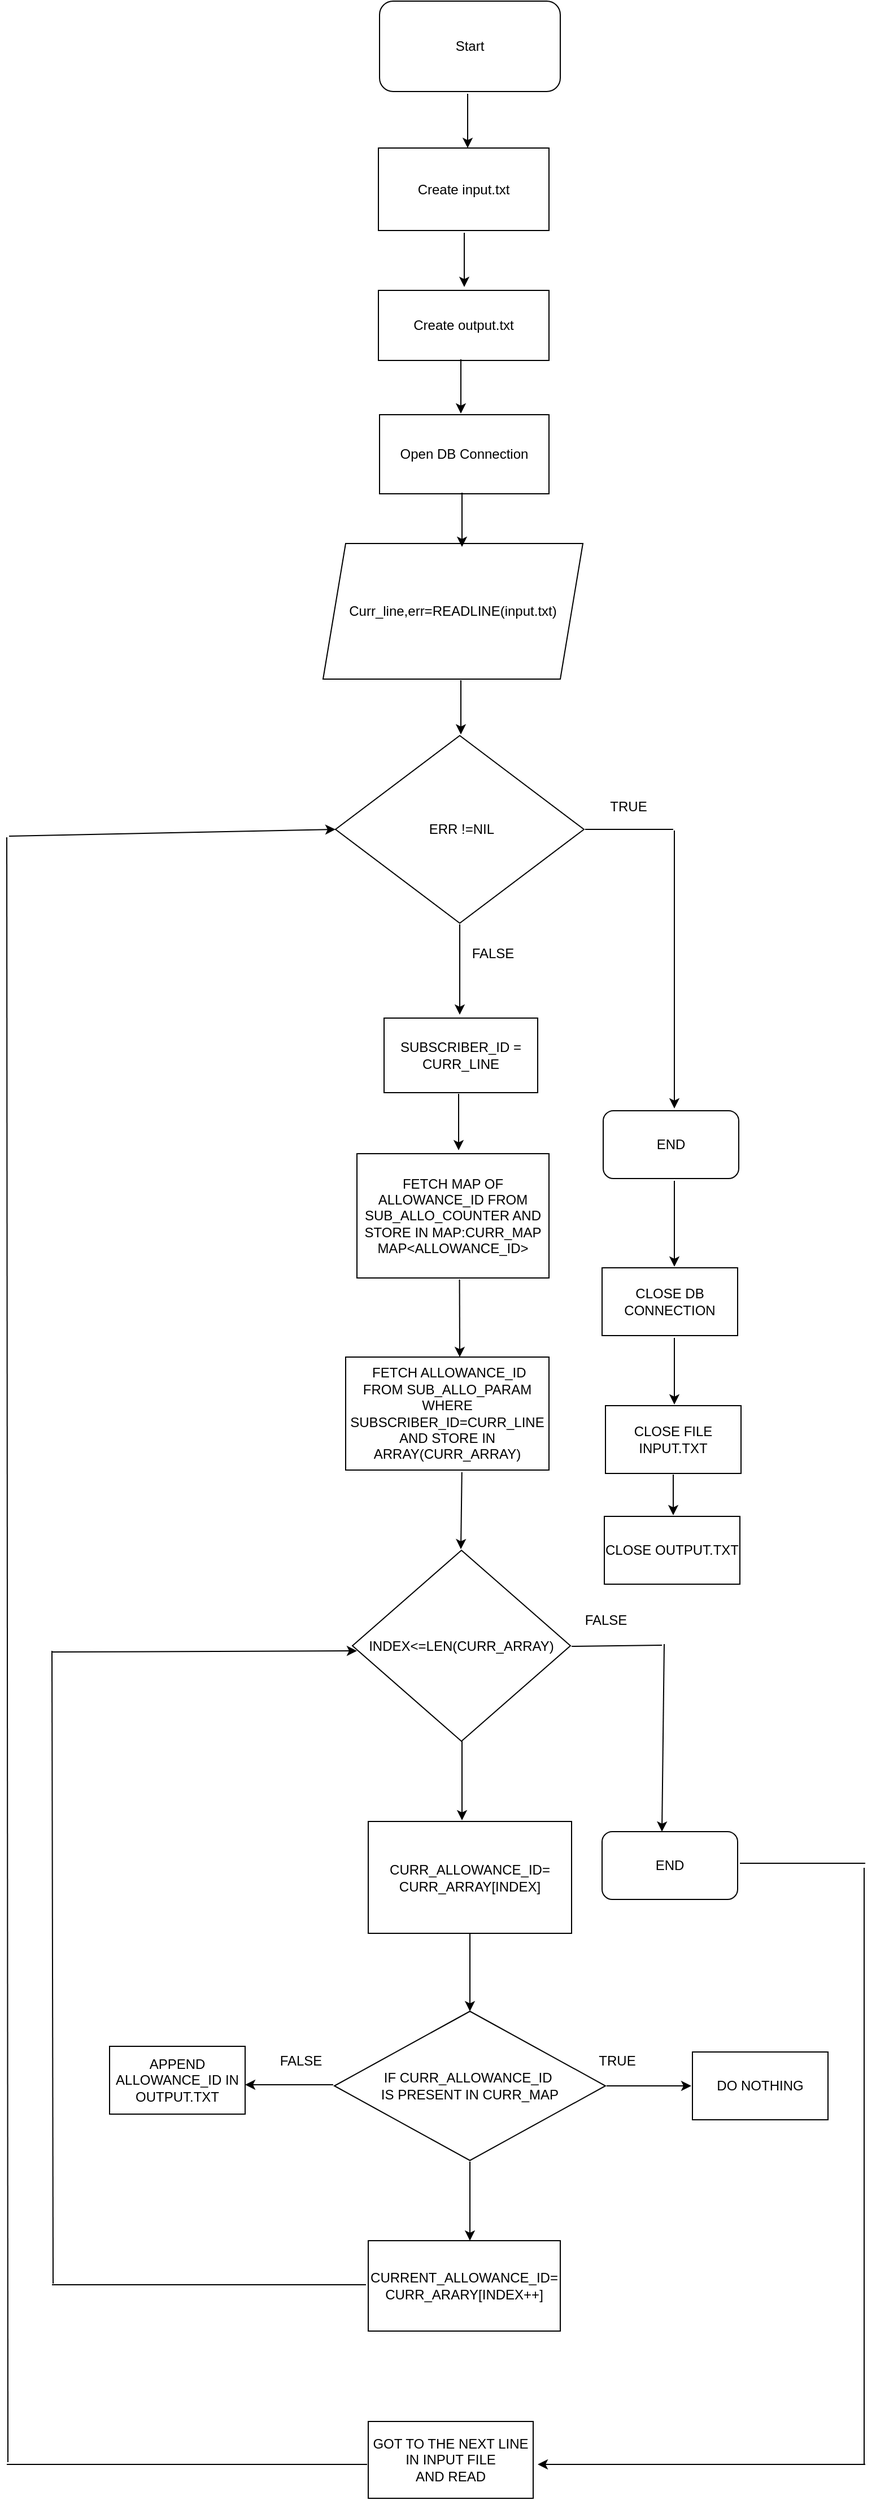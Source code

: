 <mxfile version="24.3.1" type="github">
  <diagram id="C5RBs43oDa-KdzZeNtuy" name="Page-1">
    <mxGraphModel dx="926" dy="495" grid="1" gridSize="10" guides="1" tooltips="1" connect="1" arrows="1" fold="1" page="1" pageScale="1" pageWidth="827" pageHeight="1169" math="0" shadow="0">
      <root>
        <mxCell id="WIyWlLk6GJQsqaUBKTNV-0" />
        <mxCell id="WIyWlLk6GJQsqaUBKTNV-1" parent="WIyWlLk6GJQsqaUBKTNV-0" />
        <mxCell id="4eyrsKKrzkqtE2-U9tnP-0" value="Start" style="rounded=1;whiteSpace=wrap;html=1;" vertex="1" parent="WIyWlLk6GJQsqaUBKTNV-1">
          <mxGeometry x="370" y="20" width="160" height="80" as="geometry" />
        </mxCell>
        <mxCell id="4eyrsKKrzkqtE2-U9tnP-2" value="Create input.txt" style="rounded=0;whiteSpace=wrap;html=1;" vertex="1" parent="WIyWlLk6GJQsqaUBKTNV-1">
          <mxGeometry x="369" y="150" width="151" height="73" as="geometry" />
        </mxCell>
        <mxCell id="4eyrsKKrzkqtE2-U9tnP-4" value="Create output.txt" style="rounded=0;whiteSpace=wrap;html=1;" vertex="1" parent="WIyWlLk6GJQsqaUBKTNV-1">
          <mxGeometry x="369" y="276" width="151" height="62" as="geometry" />
        </mxCell>
        <mxCell id="4eyrsKKrzkqtE2-U9tnP-6" value="Open DB Connection" style="rounded=0;whiteSpace=wrap;html=1;" vertex="1" parent="WIyWlLk6GJQsqaUBKTNV-1">
          <mxGeometry x="370" y="386" width="150" height="70" as="geometry" />
        </mxCell>
        <mxCell id="4eyrsKKrzkqtE2-U9tnP-8" value="Curr_line,err=READLINE(input.txt)" style="shape=parallelogram;perimeter=parallelogramPerimeter;whiteSpace=wrap;html=1;fixedSize=1;" vertex="1" parent="WIyWlLk6GJQsqaUBKTNV-1">
          <mxGeometry x="320" y="500" width="230" height="120" as="geometry" />
        </mxCell>
        <mxCell id="4eyrsKKrzkqtE2-U9tnP-11" value="" style="endArrow=classic;html=1;rounded=0;" edge="1" parent="WIyWlLk6GJQsqaUBKTNV-1">
          <mxGeometry width="50" height="50" relative="1" as="geometry">
            <mxPoint x="448" y="102" as="sourcePoint" />
            <mxPoint x="448" y="150" as="targetPoint" />
          </mxGeometry>
        </mxCell>
        <mxCell id="4eyrsKKrzkqtE2-U9tnP-12" value="" style="endArrow=classic;html=1;rounded=0;" edge="1" parent="WIyWlLk6GJQsqaUBKTNV-1">
          <mxGeometry width="50" height="50" relative="1" as="geometry">
            <mxPoint x="445" y="225" as="sourcePoint" />
            <mxPoint x="445" y="273" as="targetPoint" />
          </mxGeometry>
        </mxCell>
        <mxCell id="4eyrsKKrzkqtE2-U9tnP-13" value="" style="endArrow=classic;html=1;rounded=0;" edge="1" parent="WIyWlLk6GJQsqaUBKTNV-1">
          <mxGeometry width="50" height="50" relative="1" as="geometry">
            <mxPoint x="442" y="337" as="sourcePoint" />
            <mxPoint x="442" y="385" as="targetPoint" />
          </mxGeometry>
        </mxCell>
        <mxCell id="4eyrsKKrzkqtE2-U9tnP-14" value="" style="endArrow=classic;html=1;rounded=0;" edge="1" parent="WIyWlLk6GJQsqaUBKTNV-1">
          <mxGeometry width="50" height="50" relative="1" as="geometry">
            <mxPoint x="443" y="455" as="sourcePoint" />
            <mxPoint x="443" y="503" as="targetPoint" />
          </mxGeometry>
        </mxCell>
        <mxCell id="4eyrsKKrzkqtE2-U9tnP-15" value="" style="endArrow=classic;html=1;rounded=0;" edge="1" parent="WIyWlLk6GJQsqaUBKTNV-1">
          <mxGeometry width="50" height="50" relative="1" as="geometry">
            <mxPoint x="442" y="621" as="sourcePoint" />
            <mxPoint x="442" y="669" as="targetPoint" />
          </mxGeometry>
        </mxCell>
        <mxCell id="4eyrsKKrzkqtE2-U9tnP-16" value="&amp;nbsp;ERR !=NIL" style="rhombus;whiteSpace=wrap;html=1;" vertex="1" parent="WIyWlLk6GJQsqaUBKTNV-1">
          <mxGeometry x="331" y="670" width="220" height="166" as="geometry" />
        </mxCell>
        <mxCell id="4eyrsKKrzkqtE2-U9tnP-17" value="" style="endArrow=none;html=1;rounded=0;" edge="1" parent="WIyWlLk6GJQsqaUBKTNV-1">
          <mxGeometry width="50" height="50" relative="1" as="geometry">
            <mxPoint x="552" y="753" as="sourcePoint" />
            <mxPoint x="630" y="753" as="targetPoint" />
          </mxGeometry>
        </mxCell>
        <mxCell id="4eyrsKKrzkqtE2-U9tnP-18" value="TRUE" style="text;html=1;align=center;verticalAlign=middle;resizable=0;points=[];autosize=1;strokeColor=none;fillColor=none;" vertex="1" parent="WIyWlLk6GJQsqaUBKTNV-1">
          <mxGeometry x="560" y="718" width="60" height="30" as="geometry" />
        </mxCell>
        <mxCell id="4eyrsKKrzkqtE2-U9tnP-19" value="" style="endArrow=classic;html=1;rounded=0;" edge="1" parent="WIyWlLk6GJQsqaUBKTNV-1">
          <mxGeometry width="50" height="50" relative="1" as="geometry">
            <mxPoint x="631" y="754" as="sourcePoint" />
            <mxPoint x="631" y="1000" as="targetPoint" />
          </mxGeometry>
        </mxCell>
        <mxCell id="4eyrsKKrzkqtE2-U9tnP-20" value="END" style="rounded=1;whiteSpace=wrap;html=1;" vertex="1" parent="WIyWlLk6GJQsqaUBKTNV-1">
          <mxGeometry x="568" y="1002" width="120" height="60" as="geometry" />
        </mxCell>
        <mxCell id="4eyrsKKrzkqtE2-U9tnP-21" value="" style="endArrow=classic;html=1;rounded=0;" edge="1" parent="WIyWlLk6GJQsqaUBKTNV-1">
          <mxGeometry width="50" height="50" relative="1" as="geometry">
            <mxPoint x="441" y="837" as="sourcePoint" />
            <mxPoint x="441" y="917" as="targetPoint" />
          </mxGeometry>
        </mxCell>
        <mxCell id="4eyrsKKrzkqtE2-U9tnP-22" value="FALSE" style="text;html=1;align=center;verticalAlign=middle;resizable=0;points=[];autosize=1;strokeColor=none;fillColor=none;" vertex="1" parent="WIyWlLk6GJQsqaUBKTNV-1">
          <mxGeometry x="440" y="848" width="60" height="30" as="geometry" />
        </mxCell>
        <mxCell id="4eyrsKKrzkqtE2-U9tnP-23" value="SUBSCRIBER_ID = CURR_LINE" style="rounded=0;whiteSpace=wrap;html=1;" vertex="1" parent="WIyWlLk6GJQsqaUBKTNV-1">
          <mxGeometry x="374" y="920" width="136" height="66" as="geometry" />
        </mxCell>
        <mxCell id="4eyrsKKrzkqtE2-U9tnP-24" value="" style="endArrow=classic;html=1;rounded=0;" edge="1" parent="WIyWlLk6GJQsqaUBKTNV-1">
          <mxGeometry width="50" height="50" relative="1" as="geometry">
            <mxPoint x="440" y="987" as="sourcePoint" />
            <mxPoint x="440" y="1037" as="targetPoint" />
          </mxGeometry>
        </mxCell>
        <mxCell id="4eyrsKKrzkqtE2-U9tnP-25" value="FETCH MAP OF ALLOWANCE_ID FROM SUB_ALLO_COUNTER AND STORE IN MAP:CURR_MAP MAP&amp;lt;ALLOWANCE_ID&amp;gt;" style="rounded=0;whiteSpace=wrap;html=1;" vertex="1" parent="WIyWlLk6GJQsqaUBKTNV-1">
          <mxGeometry x="350" y="1040" width="170" height="110" as="geometry" />
        </mxCell>
        <mxCell id="4eyrsKKrzkqtE2-U9tnP-26" value="" style="endArrow=classic;html=1;rounded=0;exitX=0.587;exitY=1.031;exitDx=0;exitDy=0;exitPerimeter=0;" edge="1" parent="WIyWlLk6GJQsqaUBKTNV-1">
          <mxGeometry width="50" height="50" relative="1" as="geometry">
            <mxPoint x="440.79" y="1151.41" as="sourcePoint" />
            <mxPoint x="441" y="1220" as="targetPoint" />
          </mxGeometry>
        </mxCell>
        <mxCell id="4eyrsKKrzkqtE2-U9tnP-27" value="&amp;nbsp;FETCH ALLOWANCE_ID FROM SUB_ALLO_PARAM WHERE SUBSCRIBER_ID=CURR_LINE AND STORE IN ARRAY(CURR_ARRAY)" style="rounded=0;whiteSpace=wrap;html=1;" vertex="1" parent="WIyWlLk6GJQsqaUBKTNV-1">
          <mxGeometry x="340" y="1220" width="180" height="100" as="geometry" />
        </mxCell>
        <mxCell id="4eyrsKKrzkqtE2-U9tnP-29" value="" style="endArrow=classic;html=1;rounded=0;exitX=0.616;exitY=1.039;exitDx=0;exitDy=0;exitPerimeter=0;" edge="1" parent="WIyWlLk6GJQsqaUBKTNV-1">
          <mxGeometry width="50" height="50" relative="1" as="geometry">
            <mxPoint x="442.88" y="1321.9" as="sourcePoint" />
            <mxPoint x="442" y="1390" as="targetPoint" />
          </mxGeometry>
        </mxCell>
        <mxCell id="4eyrsKKrzkqtE2-U9tnP-30" value="INDEX&amp;lt;=LEN(CURR_ARRAY)" style="rhombus;whiteSpace=wrap;html=1;" vertex="1" parent="WIyWlLk6GJQsqaUBKTNV-1">
          <mxGeometry x="346" y="1391" width="193" height="169" as="geometry" />
        </mxCell>
        <mxCell id="4eyrsKKrzkqtE2-U9tnP-31" value="" style="endArrow=none;html=1;rounded=0;" edge="1" parent="WIyWlLk6GJQsqaUBKTNV-1">
          <mxGeometry width="50" height="50" relative="1" as="geometry">
            <mxPoint x="540" y="1476" as="sourcePoint" />
            <mxPoint x="620" y="1475" as="targetPoint" />
          </mxGeometry>
        </mxCell>
        <mxCell id="4eyrsKKrzkqtE2-U9tnP-32" value="" style="endArrow=classic;html=1;rounded=0;" edge="1" parent="WIyWlLk6GJQsqaUBKTNV-1">
          <mxGeometry width="50" height="50" relative="1" as="geometry">
            <mxPoint x="622" y="1474" as="sourcePoint" />
            <mxPoint x="620" y="1640" as="targetPoint" />
          </mxGeometry>
        </mxCell>
        <mxCell id="4eyrsKKrzkqtE2-U9tnP-33" value="FALSE" style="text;html=1;align=center;verticalAlign=middle;resizable=0;points=[];autosize=1;strokeColor=none;fillColor=none;" vertex="1" parent="WIyWlLk6GJQsqaUBKTNV-1">
          <mxGeometry x="540" y="1438" width="60" height="30" as="geometry" />
        </mxCell>
        <mxCell id="4eyrsKKrzkqtE2-U9tnP-34" value="END" style="rounded=1;whiteSpace=wrap;html=1;" vertex="1" parent="WIyWlLk6GJQsqaUBKTNV-1">
          <mxGeometry x="567" y="1640" width="120" height="60" as="geometry" />
        </mxCell>
        <mxCell id="4eyrsKKrzkqtE2-U9tnP-35" value="" style="endArrow=classic;html=1;rounded=0;" edge="1" parent="WIyWlLk6GJQsqaUBKTNV-1">
          <mxGeometry width="50" height="50" relative="1" as="geometry">
            <mxPoint x="443" y="1560" as="sourcePoint" />
            <mxPoint x="443" y="1630" as="targetPoint" />
          </mxGeometry>
        </mxCell>
        <mxCell id="4eyrsKKrzkqtE2-U9tnP-36" value="CURR_ALLOWANCE_ID=&lt;div&gt;CURR_ARRAY[INDEX]&lt;/div&gt;" style="rounded=0;whiteSpace=wrap;html=1;" vertex="1" parent="WIyWlLk6GJQsqaUBKTNV-1">
          <mxGeometry x="360" y="1631" width="180" height="99" as="geometry" />
        </mxCell>
        <mxCell id="4eyrsKKrzkqtE2-U9tnP-37" value="" style="endArrow=classic;html=1;rounded=0;exitX=0.5;exitY=1;exitDx=0;exitDy=0;" edge="1" parent="WIyWlLk6GJQsqaUBKTNV-1" source="4eyrsKKrzkqtE2-U9tnP-36">
          <mxGeometry width="50" height="50" relative="1" as="geometry">
            <mxPoint x="400" y="1849" as="sourcePoint" />
            <mxPoint x="450" y="1799" as="targetPoint" />
          </mxGeometry>
        </mxCell>
        <mxCell id="4eyrsKKrzkqtE2-U9tnP-38" value="IF CURR_ALLOWANCE_ID&amp;nbsp;&lt;div&gt;IS PRESENT IN CURR_MAP&lt;/div&gt;" style="rhombus;whiteSpace=wrap;html=1;" vertex="1" parent="WIyWlLk6GJQsqaUBKTNV-1">
          <mxGeometry x="330" y="1799" width="240" height="132" as="geometry" />
        </mxCell>
        <mxCell id="4eyrsKKrzkqtE2-U9tnP-39" value="" style="endArrow=classic;html=1;rounded=0;" edge="1" parent="WIyWlLk6GJQsqaUBKTNV-1">
          <mxGeometry width="50" height="50" relative="1" as="geometry">
            <mxPoint x="571" y="1865" as="sourcePoint" />
            <mxPoint x="646" y="1865" as="targetPoint" />
          </mxGeometry>
        </mxCell>
        <mxCell id="4eyrsKKrzkqtE2-U9tnP-40" value="DO NOTHING" style="rounded=0;whiteSpace=wrap;html=1;" vertex="1" parent="WIyWlLk6GJQsqaUBKTNV-1">
          <mxGeometry x="647" y="1835" width="120" height="60" as="geometry" />
        </mxCell>
        <mxCell id="4eyrsKKrzkqtE2-U9tnP-41" value="TRUE" style="text;html=1;align=center;verticalAlign=middle;resizable=0;points=[];autosize=1;strokeColor=none;fillColor=none;" vertex="1" parent="WIyWlLk6GJQsqaUBKTNV-1">
          <mxGeometry x="550" y="1828" width="60" height="30" as="geometry" />
        </mxCell>
        <mxCell id="4eyrsKKrzkqtE2-U9tnP-42" value="" style="endArrow=classic;html=1;rounded=0;" edge="1" parent="WIyWlLk6GJQsqaUBKTNV-1">
          <mxGeometry width="50" height="50" relative="1" as="geometry">
            <mxPoint x="329" y="1864" as="sourcePoint" />
            <mxPoint x="251" y="1864" as="targetPoint" />
          </mxGeometry>
        </mxCell>
        <mxCell id="4eyrsKKrzkqtE2-U9tnP-43" value="FALSE" style="text;html=1;align=center;verticalAlign=middle;resizable=0;points=[];autosize=1;strokeColor=none;fillColor=none;" vertex="1" parent="WIyWlLk6GJQsqaUBKTNV-1">
          <mxGeometry x="270" y="1828" width="60" height="30" as="geometry" />
        </mxCell>
        <mxCell id="4eyrsKKrzkqtE2-U9tnP-44" value="APPEND ALLOWANCE_ID IN&lt;div&gt;OUTPUT.TXT&lt;/div&gt;" style="rounded=0;whiteSpace=wrap;html=1;" vertex="1" parent="WIyWlLk6GJQsqaUBKTNV-1">
          <mxGeometry x="131" y="1830" width="120" height="60" as="geometry" />
        </mxCell>
        <mxCell id="4eyrsKKrzkqtE2-U9tnP-45" value="" style="endArrow=classic;html=1;rounded=0;" edge="1" parent="WIyWlLk6GJQsqaUBKTNV-1">
          <mxGeometry width="50" height="50" relative="1" as="geometry">
            <mxPoint x="450" y="1932" as="sourcePoint" />
            <mxPoint x="450" y="2002" as="targetPoint" />
          </mxGeometry>
        </mxCell>
        <mxCell id="4eyrsKKrzkqtE2-U9tnP-46" value="CURRENT_ALLOWANCE_ID=&lt;div&gt;CURR_ARARY[INDEX++]&lt;/div&gt;" style="rounded=0;whiteSpace=wrap;html=1;" vertex="1" parent="WIyWlLk6GJQsqaUBKTNV-1">
          <mxGeometry x="360" y="2002" width="170" height="80" as="geometry" />
        </mxCell>
        <mxCell id="4eyrsKKrzkqtE2-U9tnP-47" value="" style="endArrow=none;html=1;rounded=0;" edge="1" parent="WIyWlLk6GJQsqaUBKTNV-1">
          <mxGeometry width="50" height="50" relative="1" as="geometry">
            <mxPoint x="80" y="2041" as="sourcePoint" />
            <mxPoint x="358" y="2041" as="targetPoint" />
          </mxGeometry>
        </mxCell>
        <mxCell id="4eyrsKKrzkqtE2-U9tnP-48" value="" style="endArrow=none;html=1;rounded=0;" edge="1" parent="WIyWlLk6GJQsqaUBKTNV-1">
          <mxGeometry width="50" height="50" relative="1" as="geometry">
            <mxPoint x="81" y="2040" as="sourcePoint" />
            <mxPoint x="80" y="1480" as="targetPoint" />
          </mxGeometry>
        </mxCell>
        <mxCell id="4eyrsKKrzkqtE2-U9tnP-50" value="" style="endArrow=classic;html=1;rounded=0;" edge="1" parent="WIyWlLk6GJQsqaUBKTNV-1">
          <mxGeometry width="50" height="50" relative="1" as="geometry">
            <mxPoint x="80" y="1481" as="sourcePoint" />
            <mxPoint x="350" y="1480" as="targetPoint" />
          </mxGeometry>
        </mxCell>
        <mxCell id="4eyrsKKrzkqtE2-U9tnP-52" value="GOT TO THE NEXT LINE&lt;div&gt;IN INPUT FILE&lt;/div&gt;&lt;div&gt;AND READ&lt;/div&gt;" style="rounded=0;whiteSpace=wrap;html=1;" vertex="1" parent="WIyWlLk6GJQsqaUBKTNV-1">
          <mxGeometry x="360" y="2162" width="146" height="68" as="geometry" />
        </mxCell>
        <mxCell id="4eyrsKKrzkqtE2-U9tnP-53" value="" style="endArrow=none;html=1;rounded=0;" edge="1" parent="WIyWlLk6GJQsqaUBKTNV-1">
          <mxGeometry width="50" height="50" relative="1" as="geometry">
            <mxPoint x="689" y="1668" as="sourcePoint" />
            <mxPoint x="800" y="1668" as="targetPoint" />
          </mxGeometry>
        </mxCell>
        <mxCell id="4eyrsKKrzkqtE2-U9tnP-55" value="" style="endArrow=none;html=1;rounded=0;" edge="1" parent="WIyWlLk6GJQsqaUBKTNV-1">
          <mxGeometry width="50" height="50" relative="1" as="geometry">
            <mxPoint x="799" y="2200" as="sourcePoint" />
            <mxPoint x="799" y="1672" as="targetPoint" />
          </mxGeometry>
        </mxCell>
        <mxCell id="4eyrsKKrzkqtE2-U9tnP-56" value="" style="endArrow=classic;html=1;rounded=0;" edge="1" parent="WIyWlLk6GJQsqaUBKTNV-1">
          <mxGeometry width="50" height="50" relative="1" as="geometry">
            <mxPoint x="800" y="2200" as="sourcePoint" />
            <mxPoint x="510" y="2200" as="targetPoint" />
          </mxGeometry>
        </mxCell>
        <mxCell id="4eyrsKKrzkqtE2-U9tnP-57" value="" style="endArrow=none;html=1;rounded=0;" edge="1" parent="WIyWlLk6GJQsqaUBKTNV-1">
          <mxGeometry width="50" height="50" relative="1" as="geometry">
            <mxPoint x="40" y="2200" as="sourcePoint" />
            <mxPoint x="359" y="2200" as="targetPoint" />
          </mxGeometry>
        </mxCell>
        <mxCell id="4eyrsKKrzkqtE2-U9tnP-58" value="" style="endArrow=none;html=1;rounded=0;" edge="1" parent="WIyWlLk6GJQsqaUBKTNV-1">
          <mxGeometry width="50" height="50" relative="1" as="geometry">
            <mxPoint x="41" y="2198" as="sourcePoint" />
            <mxPoint x="40" y="760" as="targetPoint" />
          </mxGeometry>
        </mxCell>
        <mxCell id="4eyrsKKrzkqtE2-U9tnP-61" value="" style="endArrow=classic;html=1;rounded=0;entryX=0;entryY=0.5;entryDx=0;entryDy=0;" edge="1" parent="WIyWlLk6GJQsqaUBKTNV-1" target="4eyrsKKrzkqtE2-U9tnP-16">
          <mxGeometry width="50" height="50" relative="1" as="geometry">
            <mxPoint x="42" y="759" as="sourcePoint" />
            <mxPoint x="218" y="759" as="targetPoint" />
          </mxGeometry>
        </mxCell>
        <mxCell id="4eyrsKKrzkqtE2-U9tnP-62" value="" style="endArrow=classic;html=1;rounded=0;" edge="1" parent="WIyWlLk6GJQsqaUBKTNV-1">
          <mxGeometry width="50" height="50" relative="1" as="geometry">
            <mxPoint x="631" y="1064" as="sourcePoint" />
            <mxPoint x="631" y="1140" as="targetPoint" />
          </mxGeometry>
        </mxCell>
        <mxCell id="4eyrsKKrzkqtE2-U9tnP-63" value="CLOSE DB CONNECTION" style="rounded=0;whiteSpace=wrap;html=1;" vertex="1" parent="WIyWlLk6GJQsqaUBKTNV-1">
          <mxGeometry x="567" y="1141" width="120" height="60" as="geometry" />
        </mxCell>
        <mxCell id="4eyrsKKrzkqtE2-U9tnP-64" value="" style="endArrow=classic;html=1;rounded=0;" edge="1" parent="WIyWlLk6GJQsqaUBKTNV-1">
          <mxGeometry width="50" height="50" relative="1" as="geometry">
            <mxPoint x="631" y="1203" as="sourcePoint" />
            <mxPoint x="631" y="1262" as="targetPoint" />
          </mxGeometry>
        </mxCell>
        <mxCell id="4eyrsKKrzkqtE2-U9tnP-65" value="CLOSE FILE&lt;div&gt;INPUT.TXT&lt;/div&gt;" style="rounded=0;whiteSpace=wrap;html=1;" vertex="1" parent="WIyWlLk6GJQsqaUBKTNV-1">
          <mxGeometry x="570" y="1263" width="120" height="60" as="geometry" />
        </mxCell>
        <mxCell id="4eyrsKKrzkqtE2-U9tnP-66" value="" style="endArrow=classic;html=1;rounded=0;" edge="1" parent="WIyWlLk6GJQsqaUBKTNV-1">
          <mxGeometry width="50" height="50" relative="1" as="geometry">
            <mxPoint x="630" y="1324" as="sourcePoint" />
            <mxPoint x="630" y="1360" as="targetPoint" />
          </mxGeometry>
        </mxCell>
        <mxCell id="4eyrsKKrzkqtE2-U9tnP-67" value="CLOSE OUTPUT.TXT" style="rounded=0;whiteSpace=wrap;html=1;" vertex="1" parent="WIyWlLk6GJQsqaUBKTNV-1">
          <mxGeometry x="569" y="1361" width="120" height="60" as="geometry" />
        </mxCell>
      </root>
    </mxGraphModel>
  </diagram>
</mxfile>
